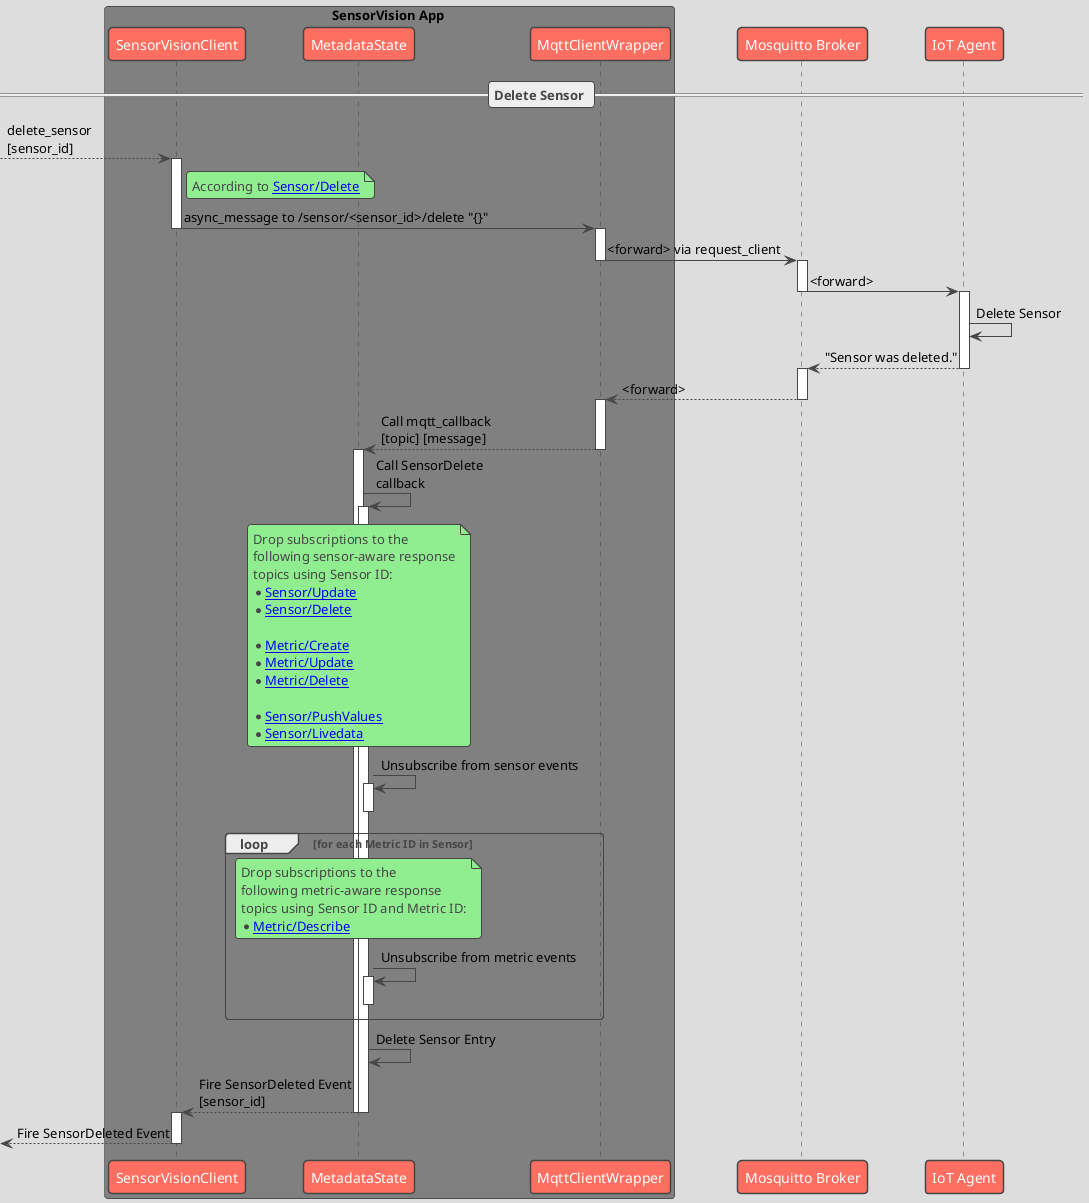 @startuml

!theme toy

box SensorVision App #grey
    participant SensorVisionClient as Client
    participant MetadataState as State
    participant MqttClientWrapper as Mqtt
end box

participant "Mosquitto Broker" as Broker
participant "IoT Agent" as Agent

== Delete Sensor ==
--> Client ++: delete_sensor\n[sensor_id]
note right Client: According to [[https://docs-iot.teamviewer.com/mqtt-api/#534-delete Sensor/Delete]]
Client -> Mqtt --++: async_message to /sensor/<sensor_id>/delete "{}"
Mqtt -> Broker --++: <forward> via request_client
Broker -> Agent --++: <forward>
Agent -> Agent : Delete Sensor
Broker <-- Agent --++: "Sensor was deleted."
Mqtt <-- Broker --++: <forward>
State <-- Mqtt --++: Call mqtt_callback\n[topic] [message]
State -> State ++: Call SensorDelete\ncallback
note over State
Drop subscriptions to the
following sensor-aware response
topics using Sensor ID:
* [[https://docs-iot.teamviewer.com/mqtt-api/#533-update Sensor/Update]]
* [[https://docs-iot.teamviewer.com/mqtt-api/#534-delete Sensor/Delete]]

* [[https://docs-iot.teamviewer.com/mqtt-api/#541-create Metric/Create]]
* [[https://docs-iot.teamviewer.com/mqtt-api/#543-update Metric/Update]]
* [[https://docs-iot.teamviewer.com/mqtt-api/#534-delete Metric/Delete]]

* [[https://docs-iot.teamviewer.com/mqtt-api/#51-push-metric-values Sensor/PushValues]]
* [[https://docs-iot.teamviewer.com/mqtt-api/#52-get-metric-values Sensor/Livedata]]
end note
State -> State ++--: Unsubscribe from sensor events
loop for each Metric ID in Sensor
note over State
Drop subscriptions to the
following metric-aware response
topics using Sensor ID and Metric ID:
* [[https://docs-iot.teamviewer.com/mqtt-api/#542-describe Metric/Describe]]
end note
State -> State ++--: Unsubscribe from metric events
end
State -> State : Delete Sensor Entry
Client <-- State --++: Fire SensorDeleted Event\n[sensor_id]
deactivate State

<-- Client --: Fire SensorDeleted Event

@enduml
